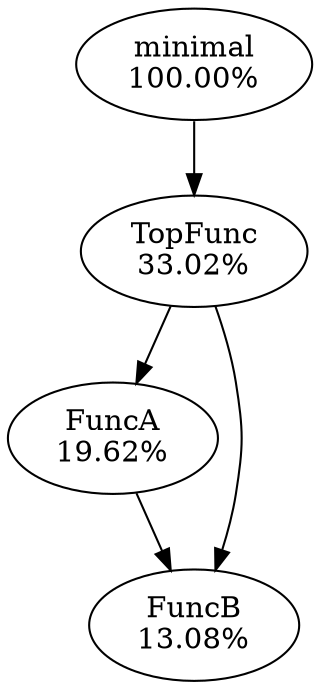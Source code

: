 digraph MallocTree {
minimal [label="minimal\n100.00%"]
minimal -> TopFunc
TopFunc [label="TopFunc\n33.02%"]
TopFunc -> FuncA
TopFunc -> FuncB
FuncA [label="FuncA\n19.62%"]
FuncA -> FuncB
FuncB [label="FuncB\n13.08%"]
FuncB [label="FuncB\n13.08%"]
}
